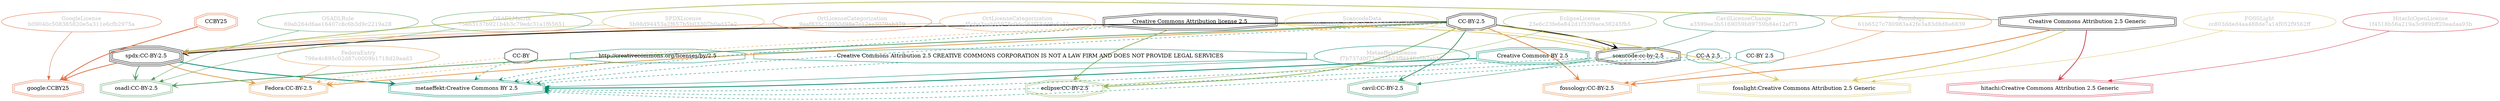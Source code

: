 strict digraph {
    node [shape=box];
    graph [splines=curved];
    791 [label="SPDXLicense\n5b98d94453a2f657b5b03307b0ad37e2"
        ,fontcolor=gray
        ,color="#b8bf62"
        ,fillcolor="beige;1"
        ,shape=ellipse];
    792 [label="spdx:CC-BY-2.5"
        ,shape=tripleoctagon];
    793 [label="CC-BY-2.5"
        ,shape=doubleoctagon];
    794 [label="Creative Commons Attribution 2.5 Generic"
        ,shape=doubleoctagon];
    5518 [label="GoogleLicense\nb09040c508385820e5a311e6cfb2975a"
         ,fontcolor=gray
         ,color="#e06f45"
         ,fillcolor="beige;1"
         ,shape=ellipse];
    5519 [label="google:CCBY25"
         ,color="#e06f45"
         ,shape=doubleoctagon];
    5520 [label=CCBY25
         ,color="#e06f45"
         ,shape=doubleoctagon];
    6060 [label="CC-BY"
         ,shape=octagon];
    6069 [label="FedoraEntry\n796e4c895c02d87c0009b1718d29aad3"
         ,fontcolor=gray
         ,color="#e09d4b"
         ,fillcolor="beige;1"
         ,shape=ellipse];
    6070 [label="Fedora:CC-BY-2.5"
         ,color="#e09d4b"
         ,shape=doubleoctagon];
    6071 [label="Creative Commons Attribution license 2.5"
         ,shape=doubleoctagon];
    9505 [label="OSADLRule\n69ab264d6ae16407c8c6b3d9c2219a28"
         ,fontcolor=gray
         ,color="#58a066"
         ,fillcolor="beige;1"
         ,shape=ellipse];
    9506 [label="osadl:CC-BY-2.5"
         ,color="#58a066"
         ,shape=doubleoctagon];
    9828 [label="OSADLMatrix\n75eb3137b921b4b3c79edc31a1f65651"
         ,fontcolor=gray
         ,color="#58a066"
         ,fillcolor="beige;1"
         ,shape=ellipse];
    13245 [label="ScancodeData\n701adf684c63c25d1cb5526fe01ba2bf"
          ,fontcolor=gray
          ,color="#dac767"
          ,fillcolor="beige;1"
          ,shape=ellipse];
    13246 [label="scancode:cc-by-2.5"
          ,shape=doubleoctagon];
    26101 [label="Fossology\n61b6527c780983a42fe3a83d8d8a6839"
          ,fontcolor=gray
          ,color="#e18745"
          ,fillcolor="beige;1"
          ,shape=ellipse];
    26102 [label="fossology:CC-BY-2.5"
          ,color="#e18745"
          ,shape=doubleoctagon];
    28563 [label="OrtLicenseCategorization\n9aaf835c70950d98e7c12ea3079ab379"
          ,fontcolor=gray
          ,color="#e06f45"
          ,fillcolor="beige;1"
          ,shape=ellipse];
    35401 [label="OrtLicenseCategorization\nf5cbe3aab05978c0dc263f58d49c6a51"
          ,fontcolor=gray
          ,color="#e09d4b"
          ,fillcolor="beige;1"
          ,shape=ellipse];
    36535 [label="CavilLicenseChange\na3599ee3b5169059b89759b84e12af75"
          ,fontcolor=gray
          ,color="#379469"
          ,fillcolor="beige;1"
          ,shape=ellipse];
    36536 [label="cavil:CC-BY-2.5"
          ,color="#379469"
          ,shape=doubleoctagon];
    40297 [label="MetaeffektLicense\nf7b737d0f73c235b23ffd446a0b2abbb"
          ,fontcolor=gray
          ,color="#00876c"
          ,fillcolor="beige;1"
          ,shape=ellipse];
    40298 [label="metaeffekt:Creative Commons BY 2.5"
          ,color="#00876c"
          ,shape=doubleoctagon];
    40299 [label="Creative Commons BY 2.5"
          ,color="#00876c"
          ,shape=doubleoctagon];
    40300 [label="CC-A 2.5"
          ,color="#00876c"
          ,shape=octagon];
    40301 [label="CC-BY 2.5"
          ,color="#00876c"
          ,shape=octagon];
    40302 [label="http://creativecommons.org/licenses/by/2.5"
          ,color="#00876c"
          ,shape=octagon];
    40304 [label="Creative Commons Attribution 2.5 CREATIVE COMMONS CORPORATION IS NOT A LAW FIRM AND DOES NOT PROVIDE LEGAL SERVICES"
          ,color="#00876c"
          ,shape=octagon];
    50960 [label="FOSSLight\ncc803dded4aa488de7a14f052f9562ff"
          ,fontcolor=gray
          ,color="#dac767"
          ,fillcolor="beige;1"
          ,shape=ellipse];
    50961 [label="fosslight:Creative Commons Attribution 2.5 Generic"
          ,color="#dac767"
          ,shape=doubleoctagon];
    51346 [label="HitachiOpenLicense\n1f4518b56a219a3c989bff20eadaa93b"
          ,fontcolor=gray
          ,color="#d43d51"
          ,fillcolor="beige;1"
          ,shape=ellipse];
    51347 [label="hitachi:Creative Commons Attribution 2.5 Generic"
          ,color="#d43d51"
          ,shape=doubleoctagon];
    54252 [label="EclipseLicense\n23e6c23fe6e842d1f33f9ace38245fb5"
          ,fontcolor=gray
          ,color="#98b561"
          ,fillcolor="beige;1"
          ,shape=ellipse];
    54253 [label="eclipse:CC-BY-2.5"
          ,color="#98b561"
          ,shape=doubleoctagon];
    791 -> 792 [weight=0.5
               ,color="#b8bf62"];
    792 -> 5519 [style=bold
                ,arrowhead=vee
                ,weight=0.7
                ,color="#e06f45"];
    792 -> 6070 [style=bold
                ,arrowhead=vee
                ,weight=0.7
                ,color="#e09d4b"];
    792 -> 9506 [style=bold
                ,arrowhead=vee
                ,weight=0.7
                ,color="#58a066"];
    792 -> 40298 [style=bold
                 ,arrowhead=vee
                 ,weight=0.7
                 ,color="#00876c"];
    793 -> 792 [style=bold
               ,arrowhead=vee
               ,weight=0.7];
    793 -> 6070 [style=bold
                ,arrowhead=vee
                ,weight=0.7
                ,color="#e09d4b"];
    793 -> 9506 [style=bold
                ,arrowhead=vee
                ,weight=0.7
                ,color="#58a066"];
    793 -> 13246 [style=bold
                 ,arrowhead=vee
                 ,weight=0.7];
    793 -> 26102 [style=bold
                 ,arrowhead=vee
                 ,weight=0.7
                 ,color="#e18745"];
    793 -> 36536 [style=bold
                 ,arrowhead=vee
                 ,weight=0.7
                 ,color="#379469"];
    793 -> 36536 [style=bold
                 ,arrowhead=vee
                 ,weight=0.7
                 ,color="#379469"];
    793 -> 40298 [style=dashed
                 ,arrowhead=vee
                 ,weight=0.5
                 ,color="#00876c"];
    793 -> 50961 [style=bold
                 ,arrowhead=vee
                 ,weight=0.7
                 ,color="#dac767"];
    793 -> 54253 [style=bold
                 ,arrowhead=vee
                 ,weight=0.7
                 ,color="#98b561"];
    794 -> 792 [style=bold
               ,arrowhead=vee
               ,weight=0.7
               ,color="#b8bf62"];
    794 -> 26102 [style=bold
                 ,arrowhead=vee
                 ,weight=0.7
                 ,color="#e18745"];
    794 -> 50961 [style=bold
                 ,arrowhead=vee
                 ,weight=0.7
                 ,color="#dac767"];
    794 -> 51347 [style=bold
                 ,arrowhead=vee
                 ,weight=0.7
                 ,color="#d43d51"];
    5518 -> 5519 [weight=0.5
                 ,color="#e06f45"];
    5520 -> 5519 [style=bold
                 ,arrowhead=vee
                 ,weight=0.7
                 ,color="#e06f45"];
    6060 -> 6070 [style=dashed
                 ,arrowhead=vee
                 ,weight=0.5
                 ,color="#e09d4b"];
    6060 -> 40298 [style=dashed
                  ,arrowhead=vee
                  ,weight=0.5
                  ,color="#00876c"];
    6069 -> 6070 [weight=0.5
                 ,color="#e09d4b"];
    6071 -> 6070 [style=dashed
                 ,arrowhead=vee
                 ,weight=0.5
                 ,color="#e09d4b"];
    6071 -> 13246 [style=bold
                  ,arrowhead=vee
                  ,weight=0.7
                  ,color="#dac767"];
    6071 -> 40298 [style=dashed
                  ,arrowhead=vee
                  ,weight=0.5
                  ,color="#00876c"];
    6071 -> 54253 [style=bold
                  ,arrowhead=vee
                  ,weight=0.7
                  ,color="#98b561"];
    9505 -> 9506 [weight=0.5
                 ,color="#58a066"];
    9828 -> 9506 [weight=0.5
                 ,color="#58a066"];
    13245 -> 13246 [weight=0.5
                   ,color="#dac767"];
    13246 -> 40298 [style=dashed
                   ,arrowhead=vee
                   ,weight=0.5
                   ,color="#00876c"];
    26101 -> 26102 [weight=0.5
                   ,color="#e18745"];
    28563 -> 792 [weight=0.5
                 ,color="#e06f45"];
    35401 -> 792 [weight=0.5
                 ,color="#e09d4b"];
    36535 -> 36536 [weight=0.5
                   ,color="#379469"];
    40297 -> 40298 [weight=0.5
                   ,color="#00876c"];
    40299 -> 40298 [style=bold
                   ,arrowhead=vee
                   ,weight=0.7
                   ,color="#00876c"];
    40300 -> 40298 [style=dashed
                   ,arrowhead=vee
                   ,weight=0.5
                   ,color="#00876c"];
    40301 -> 40298 [style=dashed
                   ,arrowhead=vee
                   ,weight=0.5
                   ,color="#00876c"];
    40302 -> 40298 [style=dashed
                   ,arrowhead=vee
                   ,weight=0.5
                   ,color="#00876c"];
    40304 -> 40298 [style=dashed
                   ,arrowhead=vee
                   ,weight=0.5
                   ,color="#00876c"];
    50960 -> 50961 [weight=0.5
                   ,color="#dac767"];
    51346 -> 51347 [weight=0.5
                   ,color="#d43d51"];
    54252 -> 54253 [weight=0.5
                   ,color="#98b561"];
}
